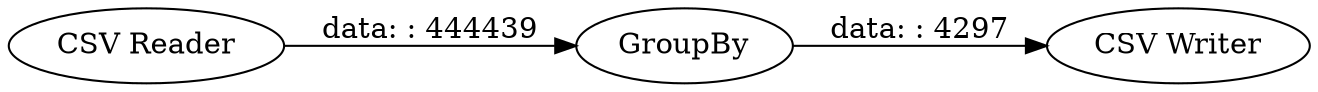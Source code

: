 digraph {
	"519312581242625170_2" [label="CSV Reader"]
	"519312581242625170_3" [label=GroupBy]
	"519312581242625170_1" [label="CSV Writer"]
	"519312581242625170_3" -> "519312581242625170_1" [label="data: : 4297"]
	"519312581242625170_2" -> "519312581242625170_3" [label="data: : 444439"]
	rankdir=LR
}
